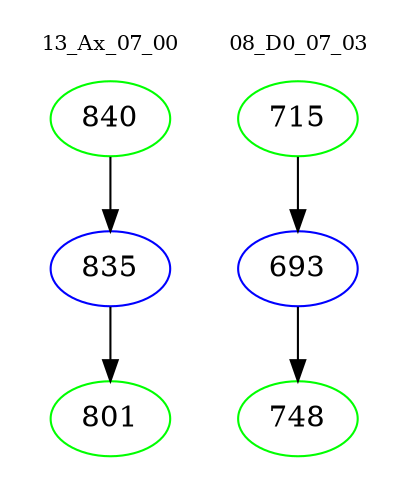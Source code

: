 digraph{
subgraph cluster_0 {
color = white
label = "13_Ax_07_00";
fontsize=10;
T0_840 [label="840", color="green"]
T0_840 -> T0_835 [color="black"]
T0_835 [label="835", color="blue"]
T0_835 -> T0_801 [color="black"]
T0_801 [label="801", color="green"]
}
subgraph cluster_1 {
color = white
label = "08_D0_07_03";
fontsize=10;
T1_715 [label="715", color="green"]
T1_715 -> T1_693 [color="black"]
T1_693 [label="693", color="blue"]
T1_693 -> T1_748 [color="black"]
T1_748 [label="748", color="green"]
}
}
